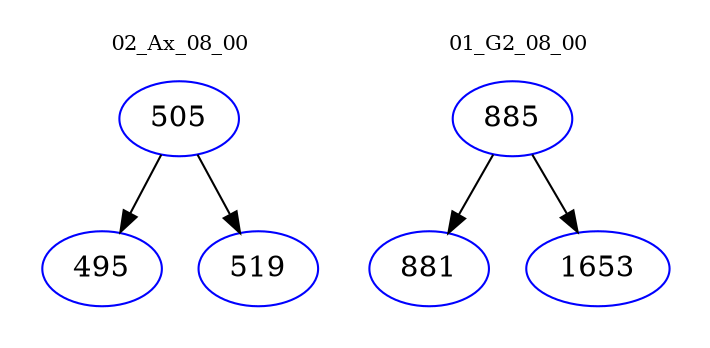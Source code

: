 digraph{
subgraph cluster_0 {
color = white
label = "02_Ax_08_00";
fontsize=10;
T0_505 [label="505", color="blue"]
T0_505 -> T0_495 [color="black"]
T0_495 [label="495", color="blue"]
T0_505 -> T0_519 [color="black"]
T0_519 [label="519", color="blue"]
}
subgraph cluster_1 {
color = white
label = "01_G2_08_00";
fontsize=10;
T1_885 [label="885", color="blue"]
T1_885 -> T1_881 [color="black"]
T1_881 [label="881", color="blue"]
T1_885 -> T1_1653 [color="black"]
T1_1653 [label="1653", color="blue"]
}
}
